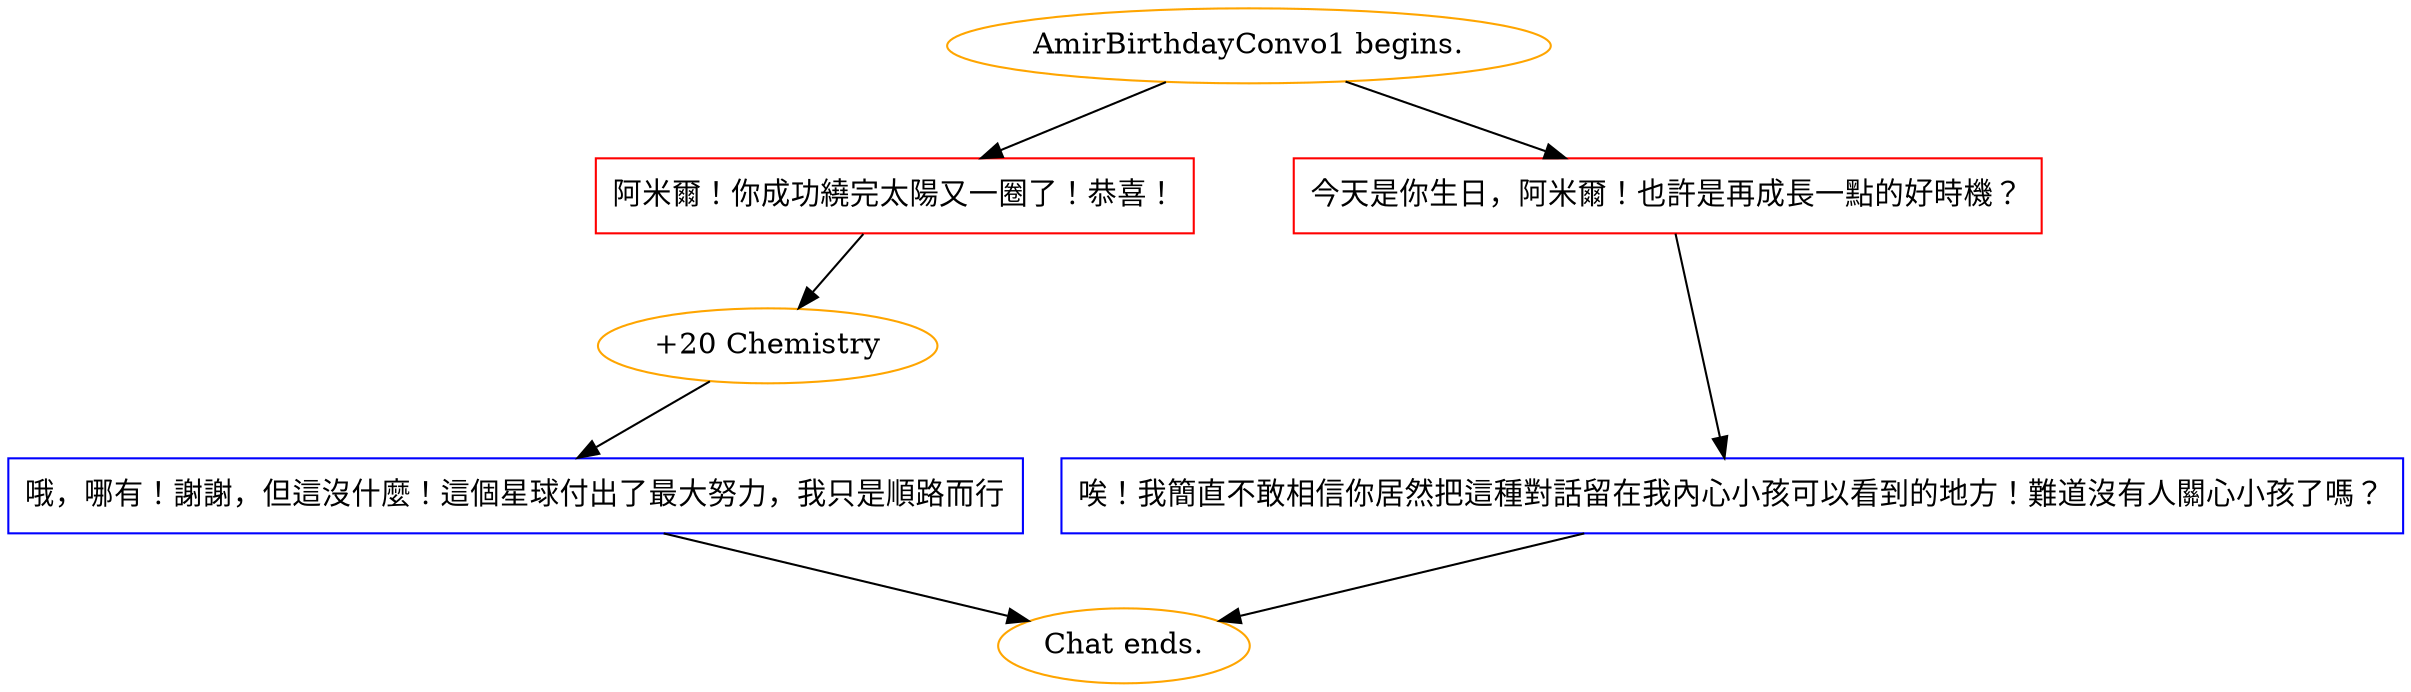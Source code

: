 digraph {
	"AmirBirthdayConvo1 begins." [color=orange];
		"AmirBirthdayConvo1 begins." -> j109971785;
		"AmirBirthdayConvo1 begins." -> j514062569;
	j109971785 [label="阿米爾！你成功繞完太陽又一圈了！恭喜！",shape=box,color=red];
		j109971785 -> j2609377385;
	j514062569 [label="今天是你生日，阿米爾！也許是再成長一點的好時機？",shape=box,color=red];
		j514062569 -> j1863678835;
	j2609377385 [label="+20 Chemistry",color=orange];
		j2609377385 -> j902127932;
	j1863678835 [label="唉！我簡直不敢相信你居然把這種對話留在我內心小孩可以看到的地方！難道沒有人關心小孩了嗎？",shape=box,color=blue];
		j1863678835 -> "Chat ends.";
	j902127932 [label="哦，哪有！謝謝，但這沒什麼！這個星球付出了最大努力，我只是順路而行",shape=box,color=blue];
		j902127932 -> "Chat ends.";
	"Chat ends." [color=orange];
}